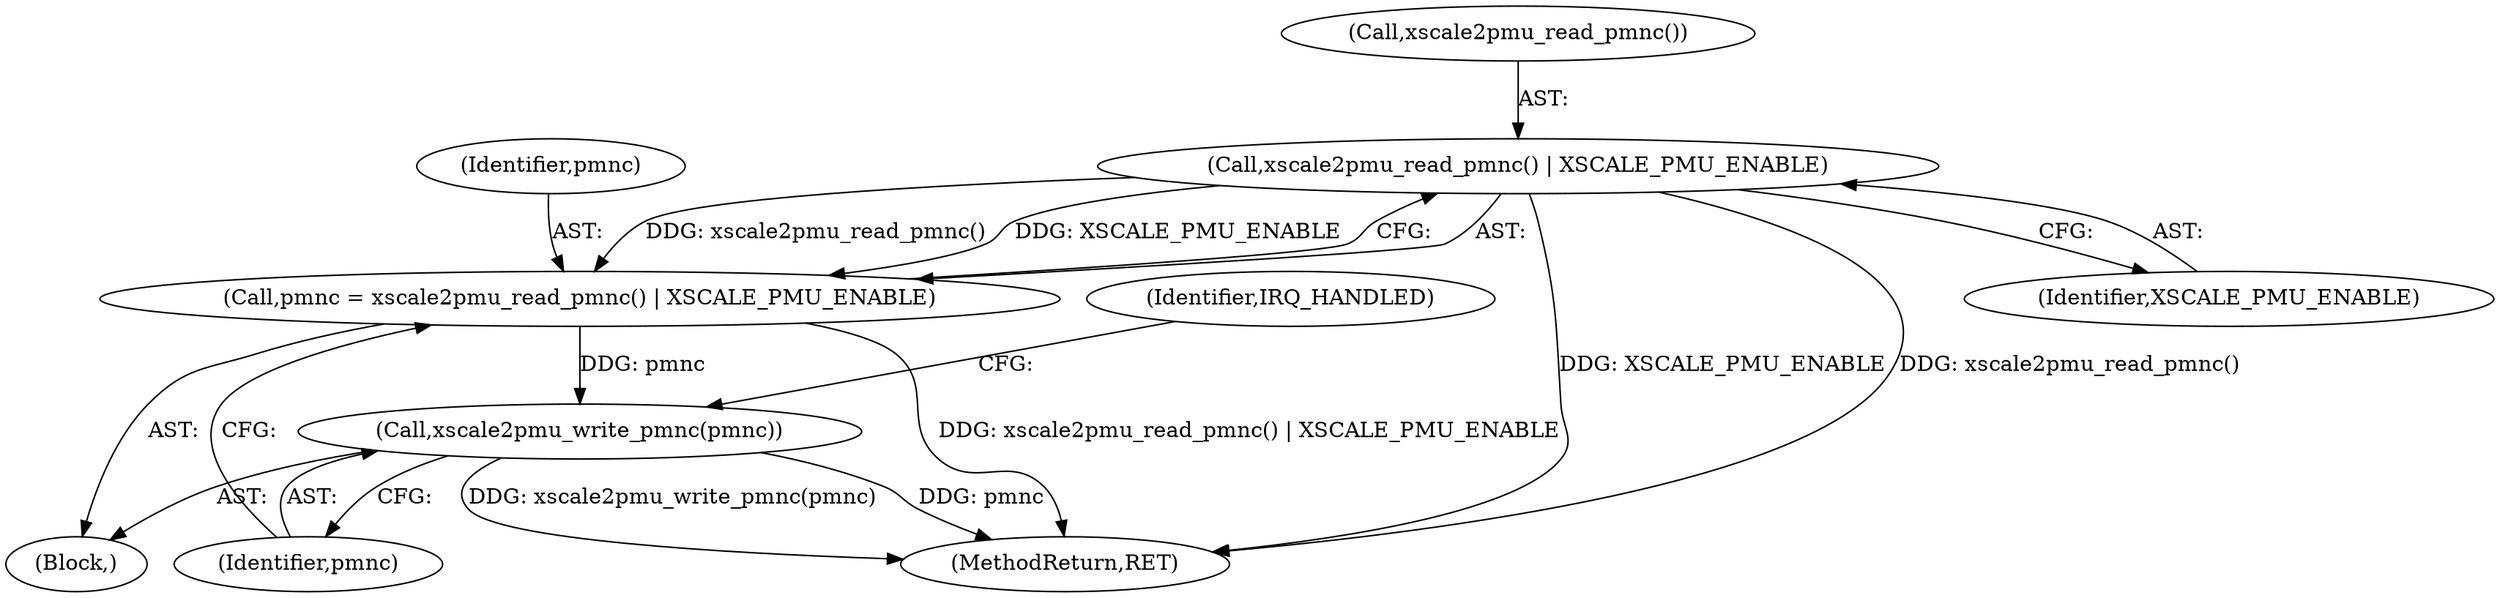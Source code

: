 digraph "0_linux_a8b0ca17b80e92faab46ee7179ba9e99ccb61233_3@API" {
"1000219" [label="(Call,xscale2pmu_read_pmnc() | XSCALE_PMU_ENABLE)"];
"1000217" [label="(Call,pmnc = xscale2pmu_read_pmnc() | XSCALE_PMU_ENABLE)"];
"1000222" [label="(Call,xscale2pmu_write_pmnc(pmnc))"];
"1000221" [label="(Identifier,XSCALE_PMU_ENABLE)"];
"1000222" [label="(Call,xscale2pmu_write_pmnc(pmnc))"];
"1000107" [label="(Block,)"];
"1000223" [label="(Identifier,pmnc)"];
"1000217" [label="(Call,pmnc = xscale2pmu_read_pmnc() | XSCALE_PMU_ENABLE)"];
"1000219" [label="(Call,xscale2pmu_read_pmnc() | XSCALE_PMU_ENABLE)"];
"1000220" [label="(Call,xscale2pmu_read_pmnc())"];
"1000218" [label="(Identifier,pmnc)"];
"1000225" [label="(Identifier,IRQ_HANDLED)"];
"1000226" [label="(MethodReturn,RET)"];
"1000219" -> "1000217"  [label="AST: "];
"1000219" -> "1000221"  [label="CFG: "];
"1000220" -> "1000219"  [label="AST: "];
"1000221" -> "1000219"  [label="AST: "];
"1000217" -> "1000219"  [label="CFG: "];
"1000219" -> "1000226"  [label="DDG: XSCALE_PMU_ENABLE"];
"1000219" -> "1000226"  [label="DDG: xscale2pmu_read_pmnc()"];
"1000219" -> "1000217"  [label="DDG: xscale2pmu_read_pmnc()"];
"1000219" -> "1000217"  [label="DDG: XSCALE_PMU_ENABLE"];
"1000217" -> "1000107"  [label="AST: "];
"1000218" -> "1000217"  [label="AST: "];
"1000223" -> "1000217"  [label="CFG: "];
"1000217" -> "1000226"  [label="DDG: xscale2pmu_read_pmnc() | XSCALE_PMU_ENABLE"];
"1000217" -> "1000222"  [label="DDG: pmnc"];
"1000222" -> "1000107"  [label="AST: "];
"1000222" -> "1000223"  [label="CFG: "];
"1000223" -> "1000222"  [label="AST: "];
"1000225" -> "1000222"  [label="CFG: "];
"1000222" -> "1000226"  [label="DDG: pmnc"];
"1000222" -> "1000226"  [label="DDG: xscale2pmu_write_pmnc(pmnc)"];
}

